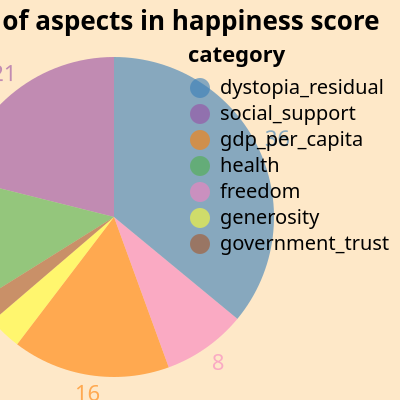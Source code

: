 {
  "$schema": "https://vega.github.io/schema/vega-lite/v4.json",
  "description": "A simple pie chart with embedded data.",
  "title": "Percentage of aspects in happiness score",
  "width": "container",
  "height": "container",
  "data": {
    "values": [
      {"category": "gdp_per_capita", "value": 121.95},
      {"category": "social_support", "value": 161.53},
      {"category": "health", "value": 98.06},
      {"category": "freedom", "value": 64.76},
      {"category": "generosity", "value": 25.84},
      {"category": "government_trust", "value": 18.22},
      {"category": "dystopia_residual", "value": 275.63}
    ]
  },
  "transform": [
    {
      "window": [{"op": "sum", "field": "value", "as": "TotalValue"}],
      "frame": [null, null]
    },
    {"calculate": "datum.value/datum.TotalValue * 100", "as": "PercentOfTotal"}
  ],
  "encoding": {
    "theta": {"field": "value", "type": "quantitative", "stack": true},
    "color": {
      "field": "category",
      "type": "nominal",
      "scale": {
        "domain": [
          "dystopia_residual",
          "social_support",
          "gdp_per_capita",
          "health",
          "freedom",
          "generosity",
          "government_trust"
        ],
        "range": [
          "#377eb8",
          "#984ea3",
          "#ff7f00",
          "#4daf4a",
          "#f781bf",
          "#ffff33",
          "#a65628"
        ]
      }
    },
    "opacity": {"value": 0.6}
  },
  "layer": [
    {"mark": {"type": "arc", "outerRadius": 80}},
    {
      "mark": {"type": "text", "radius": 90},
      "encoding": {
        "text": {
          "field": "PercentOfTotal",
          "type": "quantitative",
          "format": ".0f"
        }
      }
    }
  ],
  "view": {"stroke": null},
  "config": {"background": "#fee8c8"}
}
